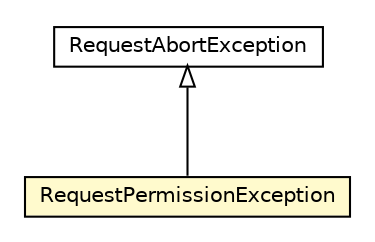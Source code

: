 #!/usr/local/bin/dot
#
# Class diagram 
# Generated by UMLGraph version R5_6-24-gf6e263 (http://www.umlgraph.org/)
#

digraph G {
	edge [fontname="Helvetica",fontsize=10,labelfontname="Helvetica",labelfontsize=10];
	node [fontname="Helvetica",fontsize=10,shape=plaintext];
	nodesep=0.25;
	ranksep=0.5;
	// io.reinert.requestor.core.RequestAbortException
	c63541 [label=<<table title="io.reinert.requestor.core.RequestAbortException" border="0" cellborder="1" cellspacing="0" cellpadding="2" port="p" href="../../core/RequestAbortException.html">
		<tr><td><table border="0" cellspacing="0" cellpadding="1">
<tr><td align="center" balign="center"> RequestAbortException </td></tr>
		</table></td></tr>
		</table>>, URL="../../core/RequestAbortException.html", fontname="Helvetica", fontcolor="black", fontsize=10.0];
	// io.reinert.requestor.gwt.xhr.RequestPermissionException
	c63755 [label=<<table title="io.reinert.requestor.gwt.xhr.RequestPermissionException" border="0" cellborder="1" cellspacing="0" cellpadding="2" port="p" bgcolor="lemonChiffon" href="./RequestPermissionException.html">
		<tr><td><table border="0" cellspacing="0" cellpadding="1">
<tr><td align="center" balign="center"> RequestPermissionException </td></tr>
		</table></td></tr>
		</table>>, URL="./RequestPermissionException.html", fontname="Helvetica", fontcolor="black", fontsize=10.0];
	//io.reinert.requestor.gwt.xhr.RequestPermissionException extends io.reinert.requestor.core.RequestAbortException
	c63541:p -> c63755:p [dir=back,arrowtail=empty];
}

